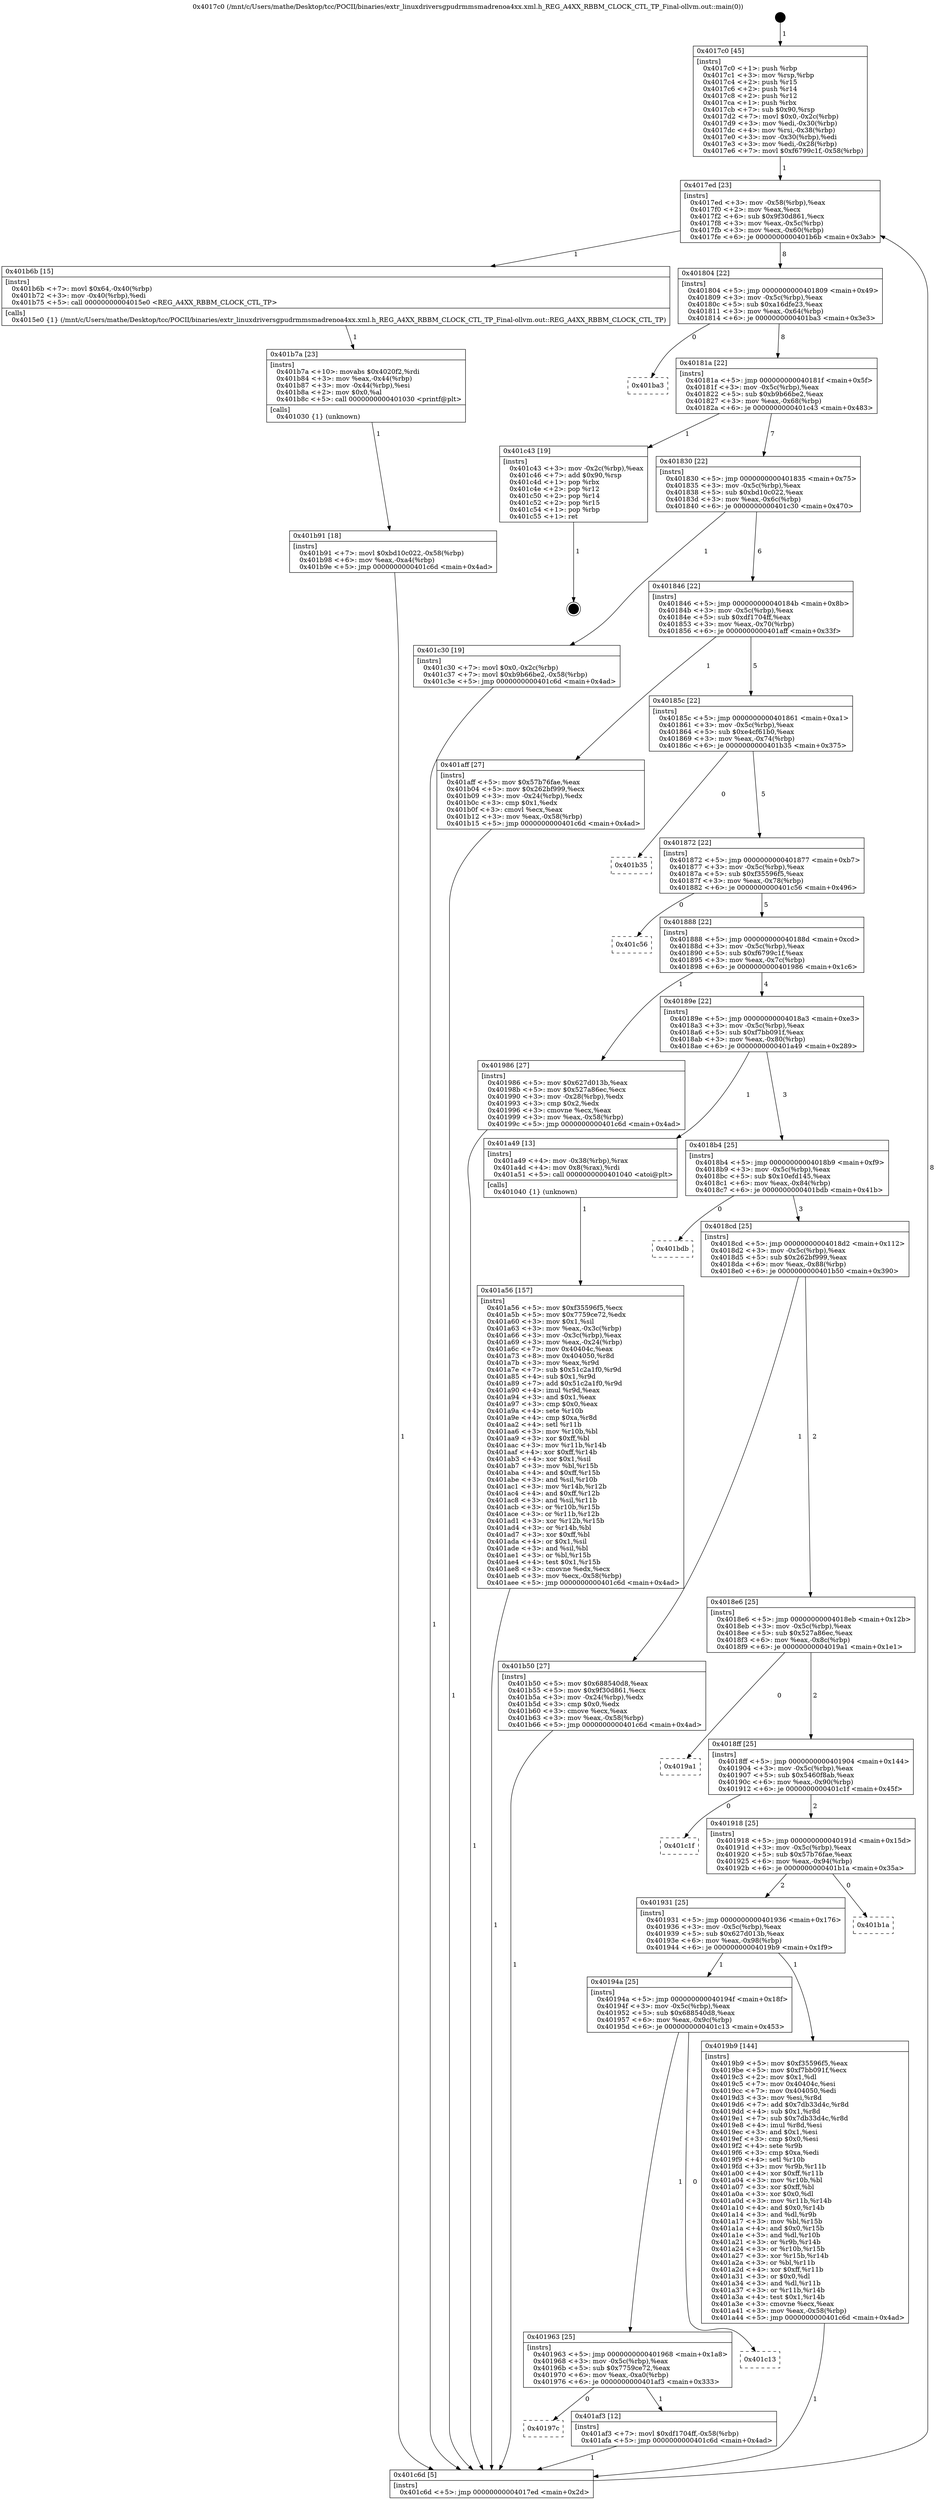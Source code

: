 digraph "0x4017c0" {
  label = "0x4017c0 (/mnt/c/Users/mathe/Desktop/tcc/POCII/binaries/extr_linuxdriversgpudrmmsmadrenoa4xx.xml.h_REG_A4XX_RBBM_CLOCK_CTL_TP_Final-ollvm.out::main(0))"
  labelloc = "t"
  node[shape=record]

  Entry [label="",width=0.3,height=0.3,shape=circle,fillcolor=black,style=filled]
  "0x4017ed" [label="{
     0x4017ed [23]\l
     | [instrs]\l
     &nbsp;&nbsp;0x4017ed \<+3\>: mov -0x58(%rbp),%eax\l
     &nbsp;&nbsp;0x4017f0 \<+2\>: mov %eax,%ecx\l
     &nbsp;&nbsp;0x4017f2 \<+6\>: sub $0x9f30d861,%ecx\l
     &nbsp;&nbsp;0x4017f8 \<+3\>: mov %eax,-0x5c(%rbp)\l
     &nbsp;&nbsp;0x4017fb \<+3\>: mov %ecx,-0x60(%rbp)\l
     &nbsp;&nbsp;0x4017fe \<+6\>: je 0000000000401b6b \<main+0x3ab\>\l
  }"]
  "0x401b6b" [label="{
     0x401b6b [15]\l
     | [instrs]\l
     &nbsp;&nbsp;0x401b6b \<+7\>: movl $0x64,-0x40(%rbp)\l
     &nbsp;&nbsp;0x401b72 \<+3\>: mov -0x40(%rbp),%edi\l
     &nbsp;&nbsp;0x401b75 \<+5\>: call 00000000004015e0 \<REG_A4XX_RBBM_CLOCK_CTL_TP\>\l
     | [calls]\l
     &nbsp;&nbsp;0x4015e0 \{1\} (/mnt/c/Users/mathe/Desktop/tcc/POCII/binaries/extr_linuxdriversgpudrmmsmadrenoa4xx.xml.h_REG_A4XX_RBBM_CLOCK_CTL_TP_Final-ollvm.out::REG_A4XX_RBBM_CLOCK_CTL_TP)\l
  }"]
  "0x401804" [label="{
     0x401804 [22]\l
     | [instrs]\l
     &nbsp;&nbsp;0x401804 \<+5\>: jmp 0000000000401809 \<main+0x49\>\l
     &nbsp;&nbsp;0x401809 \<+3\>: mov -0x5c(%rbp),%eax\l
     &nbsp;&nbsp;0x40180c \<+5\>: sub $0xa16dfe23,%eax\l
     &nbsp;&nbsp;0x401811 \<+3\>: mov %eax,-0x64(%rbp)\l
     &nbsp;&nbsp;0x401814 \<+6\>: je 0000000000401ba3 \<main+0x3e3\>\l
  }"]
  Exit [label="",width=0.3,height=0.3,shape=circle,fillcolor=black,style=filled,peripheries=2]
  "0x401ba3" [label="{
     0x401ba3\l
  }", style=dashed]
  "0x40181a" [label="{
     0x40181a [22]\l
     | [instrs]\l
     &nbsp;&nbsp;0x40181a \<+5\>: jmp 000000000040181f \<main+0x5f\>\l
     &nbsp;&nbsp;0x40181f \<+3\>: mov -0x5c(%rbp),%eax\l
     &nbsp;&nbsp;0x401822 \<+5\>: sub $0xb9b66be2,%eax\l
     &nbsp;&nbsp;0x401827 \<+3\>: mov %eax,-0x68(%rbp)\l
     &nbsp;&nbsp;0x40182a \<+6\>: je 0000000000401c43 \<main+0x483\>\l
  }"]
  "0x401b91" [label="{
     0x401b91 [18]\l
     | [instrs]\l
     &nbsp;&nbsp;0x401b91 \<+7\>: movl $0xbd10c022,-0x58(%rbp)\l
     &nbsp;&nbsp;0x401b98 \<+6\>: mov %eax,-0xa4(%rbp)\l
     &nbsp;&nbsp;0x401b9e \<+5\>: jmp 0000000000401c6d \<main+0x4ad\>\l
  }"]
  "0x401c43" [label="{
     0x401c43 [19]\l
     | [instrs]\l
     &nbsp;&nbsp;0x401c43 \<+3\>: mov -0x2c(%rbp),%eax\l
     &nbsp;&nbsp;0x401c46 \<+7\>: add $0x90,%rsp\l
     &nbsp;&nbsp;0x401c4d \<+1\>: pop %rbx\l
     &nbsp;&nbsp;0x401c4e \<+2\>: pop %r12\l
     &nbsp;&nbsp;0x401c50 \<+2\>: pop %r14\l
     &nbsp;&nbsp;0x401c52 \<+2\>: pop %r15\l
     &nbsp;&nbsp;0x401c54 \<+1\>: pop %rbp\l
     &nbsp;&nbsp;0x401c55 \<+1\>: ret\l
  }"]
  "0x401830" [label="{
     0x401830 [22]\l
     | [instrs]\l
     &nbsp;&nbsp;0x401830 \<+5\>: jmp 0000000000401835 \<main+0x75\>\l
     &nbsp;&nbsp;0x401835 \<+3\>: mov -0x5c(%rbp),%eax\l
     &nbsp;&nbsp;0x401838 \<+5\>: sub $0xbd10c022,%eax\l
     &nbsp;&nbsp;0x40183d \<+3\>: mov %eax,-0x6c(%rbp)\l
     &nbsp;&nbsp;0x401840 \<+6\>: je 0000000000401c30 \<main+0x470\>\l
  }"]
  "0x401b7a" [label="{
     0x401b7a [23]\l
     | [instrs]\l
     &nbsp;&nbsp;0x401b7a \<+10\>: movabs $0x4020f2,%rdi\l
     &nbsp;&nbsp;0x401b84 \<+3\>: mov %eax,-0x44(%rbp)\l
     &nbsp;&nbsp;0x401b87 \<+3\>: mov -0x44(%rbp),%esi\l
     &nbsp;&nbsp;0x401b8a \<+2\>: mov $0x0,%al\l
     &nbsp;&nbsp;0x401b8c \<+5\>: call 0000000000401030 \<printf@plt\>\l
     | [calls]\l
     &nbsp;&nbsp;0x401030 \{1\} (unknown)\l
  }"]
  "0x401c30" [label="{
     0x401c30 [19]\l
     | [instrs]\l
     &nbsp;&nbsp;0x401c30 \<+7\>: movl $0x0,-0x2c(%rbp)\l
     &nbsp;&nbsp;0x401c37 \<+7\>: movl $0xb9b66be2,-0x58(%rbp)\l
     &nbsp;&nbsp;0x401c3e \<+5\>: jmp 0000000000401c6d \<main+0x4ad\>\l
  }"]
  "0x401846" [label="{
     0x401846 [22]\l
     | [instrs]\l
     &nbsp;&nbsp;0x401846 \<+5\>: jmp 000000000040184b \<main+0x8b\>\l
     &nbsp;&nbsp;0x40184b \<+3\>: mov -0x5c(%rbp),%eax\l
     &nbsp;&nbsp;0x40184e \<+5\>: sub $0xdf1704ff,%eax\l
     &nbsp;&nbsp;0x401853 \<+3\>: mov %eax,-0x70(%rbp)\l
     &nbsp;&nbsp;0x401856 \<+6\>: je 0000000000401aff \<main+0x33f\>\l
  }"]
  "0x40197c" [label="{
     0x40197c\l
  }", style=dashed]
  "0x401aff" [label="{
     0x401aff [27]\l
     | [instrs]\l
     &nbsp;&nbsp;0x401aff \<+5\>: mov $0x57b76fae,%eax\l
     &nbsp;&nbsp;0x401b04 \<+5\>: mov $0x262bf999,%ecx\l
     &nbsp;&nbsp;0x401b09 \<+3\>: mov -0x24(%rbp),%edx\l
     &nbsp;&nbsp;0x401b0c \<+3\>: cmp $0x1,%edx\l
     &nbsp;&nbsp;0x401b0f \<+3\>: cmovl %ecx,%eax\l
     &nbsp;&nbsp;0x401b12 \<+3\>: mov %eax,-0x58(%rbp)\l
     &nbsp;&nbsp;0x401b15 \<+5\>: jmp 0000000000401c6d \<main+0x4ad\>\l
  }"]
  "0x40185c" [label="{
     0x40185c [22]\l
     | [instrs]\l
     &nbsp;&nbsp;0x40185c \<+5\>: jmp 0000000000401861 \<main+0xa1\>\l
     &nbsp;&nbsp;0x401861 \<+3\>: mov -0x5c(%rbp),%eax\l
     &nbsp;&nbsp;0x401864 \<+5\>: sub $0xe4cf61b0,%eax\l
     &nbsp;&nbsp;0x401869 \<+3\>: mov %eax,-0x74(%rbp)\l
     &nbsp;&nbsp;0x40186c \<+6\>: je 0000000000401b35 \<main+0x375\>\l
  }"]
  "0x401af3" [label="{
     0x401af3 [12]\l
     | [instrs]\l
     &nbsp;&nbsp;0x401af3 \<+7\>: movl $0xdf1704ff,-0x58(%rbp)\l
     &nbsp;&nbsp;0x401afa \<+5\>: jmp 0000000000401c6d \<main+0x4ad\>\l
  }"]
  "0x401b35" [label="{
     0x401b35\l
  }", style=dashed]
  "0x401872" [label="{
     0x401872 [22]\l
     | [instrs]\l
     &nbsp;&nbsp;0x401872 \<+5\>: jmp 0000000000401877 \<main+0xb7\>\l
     &nbsp;&nbsp;0x401877 \<+3\>: mov -0x5c(%rbp),%eax\l
     &nbsp;&nbsp;0x40187a \<+5\>: sub $0xf35596f5,%eax\l
     &nbsp;&nbsp;0x40187f \<+3\>: mov %eax,-0x78(%rbp)\l
     &nbsp;&nbsp;0x401882 \<+6\>: je 0000000000401c56 \<main+0x496\>\l
  }"]
  "0x401963" [label="{
     0x401963 [25]\l
     | [instrs]\l
     &nbsp;&nbsp;0x401963 \<+5\>: jmp 0000000000401968 \<main+0x1a8\>\l
     &nbsp;&nbsp;0x401968 \<+3\>: mov -0x5c(%rbp),%eax\l
     &nbsp;&nbsp;0x40196b \<+5\>: sub $0x7759ce72,%eax\l
     &nbsp;&nbsp;0x401970 \<+6\>: mov %eax,-0xa0(%rbp)\l
     &nbsp;&nbsp;0x401976 \<+6\>: je 0000000000401af3 \<main+0x333\>\l
  }"]
  "0x401c56" [label="{
     0x401c56\l
  }", style=dashed]
  "0x401888" [label="{
     0x401888 [22]\l
     | [instrs]\l
     &nbsp;&nbsp;0x401888 \<+5\>: jmp 000000000040188d \<main+0xcd\>\l
     &nbsp;&nbsp;0x40188d \<+3\>: mov -0x5c(%rbp),%eax\l
     &nbsp;&nbsp;0x401890 \<+5\>: sub $0xf6799c1f,%eax\l
     &nbsp;&nbsp;0x401895 \<+3\>: mov %eax,-0x7c(%rbp)\l
     &nbsp;&nbsp;0x401898 \<+6\>: je 0000000000401986 \<main+0x1c6\>\l
  }"]
  "0x401c13" [label="{
     0x401c13\l
  }", style=dashed]
  "0x401986" [label="{
     0x401986 [27]\l
     | [instrs]\l
     &nbsp;&nbsp;0x401986 \<+5\>: mov $0x627d013b,%eax\l
     &nbsp;&nbsp;0x40198b \<+5\>: mov $0x527a86ec,%ecx\l
     &nbsp;&nbsp;0x401990 \<+3\>: mov -0x28(%rbp),%edx\l
     &nbsp;&nbsp;0x401993 \<+3\>: cmp $0x2,%edx\l
     &nbsp;&nbsp;0x401996 \<+3\>: cmovne %ecx,%eax\l
     &nbsp;&nbsp;0x401999 \<+3\>: mov %eax,-0x58(%rbp)\l
     &nbsp;&nbsp;0x40199c \<+5\>: jmp 0000000000401c6d \<main+0x4ad\>\l
  }"]
  "0x40189e" [label="{
     0x40189e [22]\l
     | [instrs]\l
     &nbsp;&nbsp;0x40189e \<+5\>: jmp 00000000004018a3 \<main+0xe3\>\l
     &nbsp;&nbsp;0x4018a3 \<+3\>: mov -0x5c(%rbp),%eax\l
     &nbsp;&nbsp;0x4018a6 \<+5\>: sub $0xf7bb091f,%eax\l
     &nbsp;&nbsp;0x4018ab \<+3\>: mov %eax,-0x80(%rbp)\l
     &nbsp;&nbsp;0x4018ae \<+6\>: je 0000000000401a49 \<main+0x289\>\l
  }"]
  "0x401c6d" [label="{
     0x401c6d [5]\l
     | [instrs]\l
     &nbsp;&nbsp;0x401c6d \<+5\>: jmp 00000000004017ed \<main+0x2d\>\l
  }"]
  "0x4017c0" [label="{
     0x4017c0 [45]\l
     | [instrs]\l
     &nbsp;&nbsp;0x4017c0 \<+1\>: push %rbp\l
     &nbsp;&nbsp;0x4017c1 \<+3\>: mov %rsp,%rbp\l
     &nbsp;&nbsp;0x4017c4 \<+2\>: push %r15\l
     &nbsp;&nbsp;0x4017c6 \<+2\>: push %r14\l
     &nbsp;&nbsp;0x4017c8 \<+2\>: push %r12\l
     &nbsp;&nbsp;0x4017ca \<+1\>: push %rbx\l
     &nbsp;&nbsp;0x4017cb \<+7\>: sub $0x90,%rsp\l
     &nbsp;&nbsp;0x4017d2 \<+7\>: movl $0x0,-0x2c(%rbp)\l
     &nbsp;&nbsp;0x4017d9 \<+3\>: mov %edi,-0x30(%rbp)\l
     &nbsp;&nbsp;0x4017dc \<+4\>: mov %rsi,-0x38(%rbp)\l
     &nbsp;&nbsp;0x4017e0 \<+3\>: mov -0x30(%rbp),%edi\l
     &nbsp;&nbsp;0x4017e3 \<+3\>: mov %edi,-0x28(%rbp)\l
     &nbsp;&nbsp;0x4017e6 \<+7\>: movl $0xf6799c1f,-0x58(%rbp)\l
  }"]
  "0x401a56" [label="{
     0x401a56 [157]\l
     | [instrs]\l
     &nbsp;&nbsp;0x401a56 \<+5\>: mov $0xf35596f5,%ecx\l
     &nbsp;&nbsp;0x401a5b \<+5\>: mov $0x7759ce72,%edx\l
     &nbsp;&nbsp;0x401a60 \<+3\>: mov $0x1,%sil\l
     &nbsp;&nbsp;0x401a63 \<+3\>: mov %eax,-0x3c(%rbp)\l
     &nbsp;&nbsp;0x401a66 \<+3\>: mov -0x3c(%rbp),%eax\l
     &nbsp;&nbsp;0x401a69 \<+3\>: mov %eax,-0x24(%rbp)\l
     &nbsp;&nbsp;0x401a6c \<+7\>: mov 0x40404c,%eax\l
     &nbsp;&nbsp;0x401a73 \<+8\>: mov 0x404050,%r8d\l
     &nbsp;&nbsp;0x401a7b \<+3\>: mov %eax,%r9d\l
     &nbsp;&nbsp;0x401a7e \<+7\>: sub $0x51c2a1f0,%r9d\l
     &nbsp;&nbsp;0x401a85 \<+4\>: sub $0x1,%r9d\l
     &nbsp;&nbsp;0x401a89 \<+7\>: add $0x51c2a1f0,%r9d\l
     &nbsp;&nbsp;0x401a90 \<+4\>: imul %r9d,%eax\l
     &nbsp;&nbsp;0x401a94 \<+3\>: and $0x1,%eax\l
     &nbsp;&nbsp;0x401a97 \<+3\>: cmp $0x0,%eax\l
     &nbsp;&nbsp;0x401a9a \<+4\>: sete %r10b\l
     &nbsp;&nbsp;0x401a9e \<+4\>: cmp $0xa,%r8d\l
     &nbsp;&nbsp;0x401aa2 \<+4\>: setl %r11b\l
     &nbsp;&nbsp;0x401aa6 \<+3\>: mov %r10b,%bl\l
     &nbsp;&nbsp;0x401aa9 \<+3\>: xor $0xff,%bl\l
     &nbsp;&nbsp;0x401aac \<+3\>: mov %r11b,%r14b\l
     &nbsp;&nbsp;0x401aaf \<+4\>: xor $0xff,%r14b\l
     &nbsp;&nbsp;0x401ab3 \<+4\>: xor $0x1,%sil\l
     &nbsp;&nbsp;0x401ab7 \<+3\>: mov %bl,%r15b\l
     &nbsp;&nbsp;0x401aba \<+4\>: and $0xff,%r15b\l
     &nbsp;&nbsp;0x401abe \<+3\>: and %sil,%r10b\l
     &nbsp;&nbsp;0x401ac1 \<+3\>: mov %r14b,%r12b\l
     &nbsp;&nbsp;0x401ac4 \<+4\>: and $0xff,%r12b\l
     &nbsp;&nbsp;0x401ac8 \<+3\>: and %sil,%r11b\l
     &nbsp;&nbsp;0x401acb \<+3\>: or %r10b,%r15b\l
     &nbsp;&nbsp;0x401ace \<+3\>: or %r11b,%r12b\l
     &nbsp;&nbsp;0x401ad1 \<+3\>: xor %r12b,%r15b\l
     &nbsp;&nbsp;0x401ad4 \<+3\>: or %r14b,%bl\l
     &nbsp;&nbsp;0x401ad7 \<+3\>: xor $0xff,%bl\l
     &nbsp;&nbsp;0x401ada \<+4\>: or $0x1,%sil\l
     &nbsp;&nbsp;0x401ade \<+3\>: and %sil,%bl\l
     &nbsp;&nbsp;0x401ae1 \<+3\>: or %bl,%r15b\l
     &nbsp;&nbsp;0x401ae4 \<+4\>: test $0x1,%r15b\l
     &nbsp;&nbsp;0x401ae8 \<+3\>: cmovne %edx,%ecx\l
     &nbsp;&nbsp;0x401aeb \<+3\>: mov %ecx,-0x58(%rbp)\l
     &nbsp;&nbsp;0x401aee \<+5\>: jmp 0000000000401c6d \<main+0x4ad\>\l
  }"]
  "0x401a49" [label="{
     0x401a49 [13]\l
     | [instrs]\l
     &nbsp;&nbsp;0x401a49 \<+4\>: mov -0x38(%rbp),%rax\l
     &nbsp;&nbsp;0x401a4d \<+4\>: mov 0x8(%rax),%rdi\l
     &nbsp;&nbsp;0x401a51 \<+5\>: call 0000000000401040 \<atoi@plt\>\l
     | [calls]\l
     &nbsp;&nbsp;0x401040 \{1\} (unknown)\l
  }"]
  "0x4018b4" [label="{
     0x4018b4 [25]\l
     | [instrs]\l
     &nbsp;&nbsp;0x4018b4 \<+5\>: jmp 00000000004018b9 \<main+0xf9\>\l
     &nbsp;&nbsp;0x4018b9 \<+3\>: mov -0x5c(%rbp),%eax\l
     &nbsp;&nbsp;0x4018bc \<+5\>: sub $0x10efd145,%eax\l
     &nbsp;&nbsp;0x4018c1 \<+6\>: mov %eax,-0x84(%rbp)\l
     &nbsp;&nbsp;0x4018c7 \<+6\>: je 0000000000401bdb \<main+0x41b\>\l
  }"]
  "0x40194a" [label="{
     0x40194a [25]\l
     | [instrs]\l
     &nbsp;&nbsp;0x40194a \<+5\>: jmp 000000000040194f \<main+0x18f\>\l
     &nbsp;&nbsp;0x40194f \<+3\>: mov -0x5c(%rbp),%eax\l
     &nbsp;&nbsp;0x401952 \<+5\>: sub $0x688540d8,%eax\l
     &nbsp;&nbsp;0x401957 \<+6\>: mov %eax,-0x9c(%rbp)\l
     &nbsp;&nbsp;0x40195d \<+6\>: je 0000000000401c13 \<main+0x453\>\l
  }"]
  "0x401bdb" [label="{
     0x401bdb\l
  }", style=dashed]
  "0x4018cd" [label="{
     0x4018cd [25]\l
     | [instrs]\l
     &nbsp;&nbsp;0x4018cd \<+5\>: jmp 00000000004018d2 \<main+0x112\>\l
     &nbsp;&nbsp;0x4018d2 \<+3\>: mov -0x5c(%rbp),%eax\l
     &nbsp;&nbsp;0x4018d5 \<+5\>: sub $0x262bf999,%eax\l
     &nbsp;&nbsp;0x4018da \<+6\>: mov %eax,-0x88(%rbp)\l
     &nbsp;&nbsp;0x4018e0 \<+6\>: je 0000000000401b50 \<main+0x390\>\l
  }"]
  "0x4019b9" [label="{
     0x4019b9 [144]\l
     | [instrs]\l
     &nbsp;&nbsp;0x4019b9 \<+5\>: mov $0xf35596f5,%eax\l
     &nbsp;&nbsp;0x4019be \<+5\>: mov $0xf7bb091f,%ecx\l
     &nbsp;&nbsp;0x4019c3 \<+2\>: mov $0x1,%dl\l
     &nbsp;&nbsp;0x4019c5 \<+7\>: mov 0x40404c,%esi\l
     &nbsp;&nbsp;0x4019cc \<+7\>: mov 0x404050,%edi\l
     &nbsp;&nbsp;0x4019d3 \<+3\>: mov %esi,%r8d\l
     &nbsp;&nbsp;0x4019d6 \<+7\>: add $0x7db33d4c,%r8d\l
     &nbsp;&nbsp;0x4019dd \<+4\>: sub $0x1,%r8d\l
     &nbsp;&nbsp;0x4019e1 \<+7\>: sub $0x7db33d4c,%r8d\l
     &nbsp;&nbsp;0x4019e8 \<+4\>: imul %r8d,%esi\l
     &nbsp;&nbsp;0x4019ec \<+3\>: and $0x1,%esi\l
     &nbsp;&nbsp;0x4019ef \<+3\>: cmp $0x0,%esi\l
     &nbsp;&nbsp;0x4019f2 \<+4\>: sete %r9b\l
     &nbsp;&nbsp;0x4019f6 \<+3\>: cmp $0xa,%edi\l
     &nbsp;&nbsp;0x4019f9 \<+4\>: setl %r10b\l
     &nbsp;&nbsp;0x4019fd \<+3\>: mov %r9b,%r11b\l
     &nbsp;&nbsp;0x401a00 \<+4\>: xor $0xff,%r11b\l
     &nbsp;&nbsp;0x401a04 \<+3\>: mov %r10b,%bl\l
     &nbsp;&nbsp;0x401a07 \<+3\>: xor $0xff,%bl\l
     &nbsp;&nbsp;0x401a0a \<+3\>: xor $0x0,%dl\l
     &nbsp;&nbsp;0x401a0d \<+3\>: mov %r11b,%r14b\l
     &nbsp;&nbsp;0x401a10 \<+4\>: and $0x0,%r14b\l
     &nbsp;&nbsp;0x401a14 \<+3\>: and %dl,%r9b\l
     &nbsp;&nbsp;0x401a17 \<+3\>: mov %bl,%r15b\l
     &nbsp;&nbsp;0x401a1a \<+4\>: and $0x0,%r15b\l
     &nbsp;&nbsp;0x401a1e \<+3\>: and %dl,%r10b\l
     &nbsp;&nbsp;0x401a21 \<+3\>: or %r9b,%r14b\l
     &nbsp;&nbsp;0x401a24 \<+3\>: or %r10b,%r15b\l
     &nbsp;&nbsp;0x401a27 \<+3\>: xor %r15b,%r14b\l
     &nbsp;&nbsp;0x401a2a \<+3\>: or %bl,%r11b\l
     &nbsp;&nbsp;0x401a2d \<+4\>: xor $0xff,%r11b\l
     &nbsp;&nbsp;0x401a31 \<+3\>: or $0x0,%dl\l
     &nbsp;&nbsp;0x401a34 \<+3\>: and %dl,%r11b\l
     &nbsp;&nbsp;0x401a37 \<+3\>: or %r11b,%r14b\l
     &nbsp;&nbsp;0x401a3a \<+4\>: test $0x1,%r14b\l
     &nbsp;&nbsp;0x401a3e \<+3\>: cmovne %ecx,%eax\l
     &nbsp;&nbsp;0x401a41 \<+3\>: mov %eax,-0x58(%rbp)\l
     &nbsp;&nbsp;0x401a44 \<+5\>: jmp 0000000000401c6d \<main+0x4ad\>\l
  }"]
  "0x401b50" [label="{
     0x401b50 [27]\l
     | [instrs]\l
     &nbsp;&nbsp;0x401b50 \<+5\>: mov $0x688540d8,%eax\l
     &nbsp;&nbsp;0x401b55 \<+5\>: mov $0x9f30d861,%ecx\l
     &nbsp;&nbsp;0x401b5a \<+3\>: mov -0x24(%rbp),%edx\l
     &nbsp;&nbsp;0x401b5d \<+3\>: cmp $0x0,%edx\l
     &nbsp;&nbsp;0x401b60 \<+3\>: cmove %ecx,%eax\l
     &nbsp;&nbsp;0x401b63 \<+3\>: mov %eax,-0x58(%rbp)\l
     &nbsp;&nbsp;0x401b66 \<+5\>: jmp 0000000000401c6d \<main+0x4ad\>\l
  }"]
  "0x4018e6" [label="{
     0x4018e6 [25]\l
     | [instrs]\l
     &nbsp;&nbsp;0x4018e6 \<+5\>: jmp 00000000004018eb \<main+0x12b\>\l
     &nbsp;&nbsp;0x4018eb \<+3\>: mov -0x5c(%rbp),%eax\l
     &nbsp;&nbsp;0x4018ee \<+5\>: sub $0x527a86ec,%eax\l
     &nbsp;&nbsp;0x4018f3 \<+6\>: mov %eax,-0x8c(%rbp)\l
     &nbsp;&nbsp;0x4018f9 \<+6\>: je 00000000004019a1 \<main+0x1e1\>\l
  }"]
  "0x401931" [label="{
     0x401931 [25]\l
     | [instrs]\l
     &nbsp;&nbsp;0x401931 \<+5\>: jmp 0000000000401936 \<main+0x176\>\l
     &nbsp;&nbsp;0x401936 \<+3\>: mov -0x5c(%rbp),%eax\l
     &nbsp;&nbsp;0x401939 \<+5\>: sub $0x627d013b,%eax\l
     &nbsp;&nbsp;0x40193e \<+6\>: mov %eax,-0x98(%rbp)\l
     &nbsp;&nbsp;0x401944 \<+6\>: je 00000000004019b9 \<main+0x1f9\>\l
  }"]
  "0x4019a1" [label="{
     0x4019a1\l
  }", style=dashed]
  "0x4018ff" [label="{
     0x4018ff [25]\l
     | [instrs]\l
     &nbsp;&nbsp;0x4018ff \<+5\>: jmp 0000000000401904 \<main+0x144\>\l
     &nbsp;&nbsp;0x401904 \<+3\>: mov -0x5c(%rbp),%eax\l
     &nbsp;&nbsp;0x401907 \<+5\>: sub $0x5460f8ab,%eax\l
     &nbsp;&nbsp;0x40190c \<+6\>: mov %eax,-0x90(%rbp)\l
     &nbsp;&nbsp;0x401912 \<+6\>: je 0000000000401c1f \<main+0x45f\>\l
  }"]
  "0x401b1a" [label="{
     0x401b1a\l
  }", style=dashed]
  "0x401c1f" [label="{
     0x401c1f\l
  }", style=dashed]
  "0x401918" [label="{
     0x401918 [25]\l
     | [instrs]\l
     &nbsp;&nbsp;0x401918 \<+5\>: jmp 000000000040191d \<main+0x15d\>\l
     &nbsp;&nbsp;0x40191d \<+3\>: mov -0x5c(%rbp),%eax\l
     &nbsp;&nbsp;0x401920 \<+5\>: sub $0x57b76fae,%eax\l
     &nbsp;&nbsp;0x401925 \<+6\>: mov %eax,-0x94(%rbp)\l
     &nbsp;&nbsp;0x40192b \<+6\>: je 0000000000401b1a \<main+0x35a\>\l
  }"]
  Entry -> "0x4017c0" [label=" 1"]
  "0x4017ed" -> "0x401b6b" [label=" 1"]
  "0x4017ed" -> "0x401804" [label=" 8"]
  "0x401c43" -> Exit [label=" 1"]
  "0x401804" -> "0x401ba3" [label=" 0"]
  "0x401804" -> "0x40181a" [label=" 8"]
  "0x401c30" -> "0x401c6d" [label=" 1"]
  "0x40181a" -> "0x401c43" [label=" 1"]
  "0x40181a" -> "0x401830" [label=" 7"]
  "0x401b91" -> "0x401c6d" [label=" 1"]
  "0x401830" -> "0x401c30" [label=" 1"]
  "0x401830" -> "0x401846" [label=" 6"]
  "0x401b7a" -> "0x401b91" [label=" 1"]
  "0x401846" -> "0x401aff" [label=" 1"]
  "0x401846" -> "0x40185c" [label=" 5"]
  "0x401b6b" -> "0x401b7a" [label=" 1"]
  "0x40185c" -> "0x401b35" [label=" 0"]
  "0x40185c" -> "0x401872" [label=" 5"]
  "0x401b50" -> "0x401c6d" [label=" 1"]
  "0x401872" -> "0x401c56" [label=" 0"]
  "0x401872" -> "0x401888" [label=" 5"]
  "0x401af3" -> "0x401c6d" [label=" 1"]
  "0x401888" -> "0x401986" [label=" 1"]
  "0x401888" -> "0x40189e" [label=" 4"]
  "0x401986" -> "0x401c6d" [label=" 1"]
  "0x4017c0" -> "0x4017ed" [label=" 1"]
  "0x401c6d" -> "0x4017ed" [label=" 8"]
  "0x401963" -> "0x40197c" [label=" 0"]
  "0x40189e" -> "0x401a49" [label=" 1"]
  "0x40189e" -> "0x4018b4" [label=" 3"]
  "0x401aff" -> "0x401c6d" [label=" 1"]
  "0x4018b4" -> "0x401bdb" [label=" 0"]
  "0x4018b4" -> "0x4018cd" [label=" 3"]
  "0x40194a" -> "0x401963" [label=" 1"]
  "0x4018cd" -> "0x401b50" [label=" 1"]
  "0x4018cd" -> "0x4018e6" [label=" 2"]
  "0x40194a" -> "0x401c13" [label=" 0"]
  "0x4018e6" -> "0x4019a1" [label=" 0"]
  "0x4018e6" -> "0x4018ff" [label=" 2"]
  "0x401a56" -> "0x401c6d" [label=" 1"]
  "0x4018ff" -> "0x401c1f" [label=" 0"]
  "0x4018ff" -> "0x401918" [label=" 2"]
  "0x401a49" -> "0x401a56" [label=" 1"]
  "0x401918" -> "0x401b1a" [label=" 0"]
  "0x401918" -> "0x401931" [label=" 2"]
  "0x401963" -> "0x401af3" [label=" 1"]
  "0x401931" -> "0x4019b9" [label=" 1"]
  "0x401931" -> "0x40194a" [label=" 1"]
  "0x4019b9" -> "0x401c6d" [label=" 1"]
}
